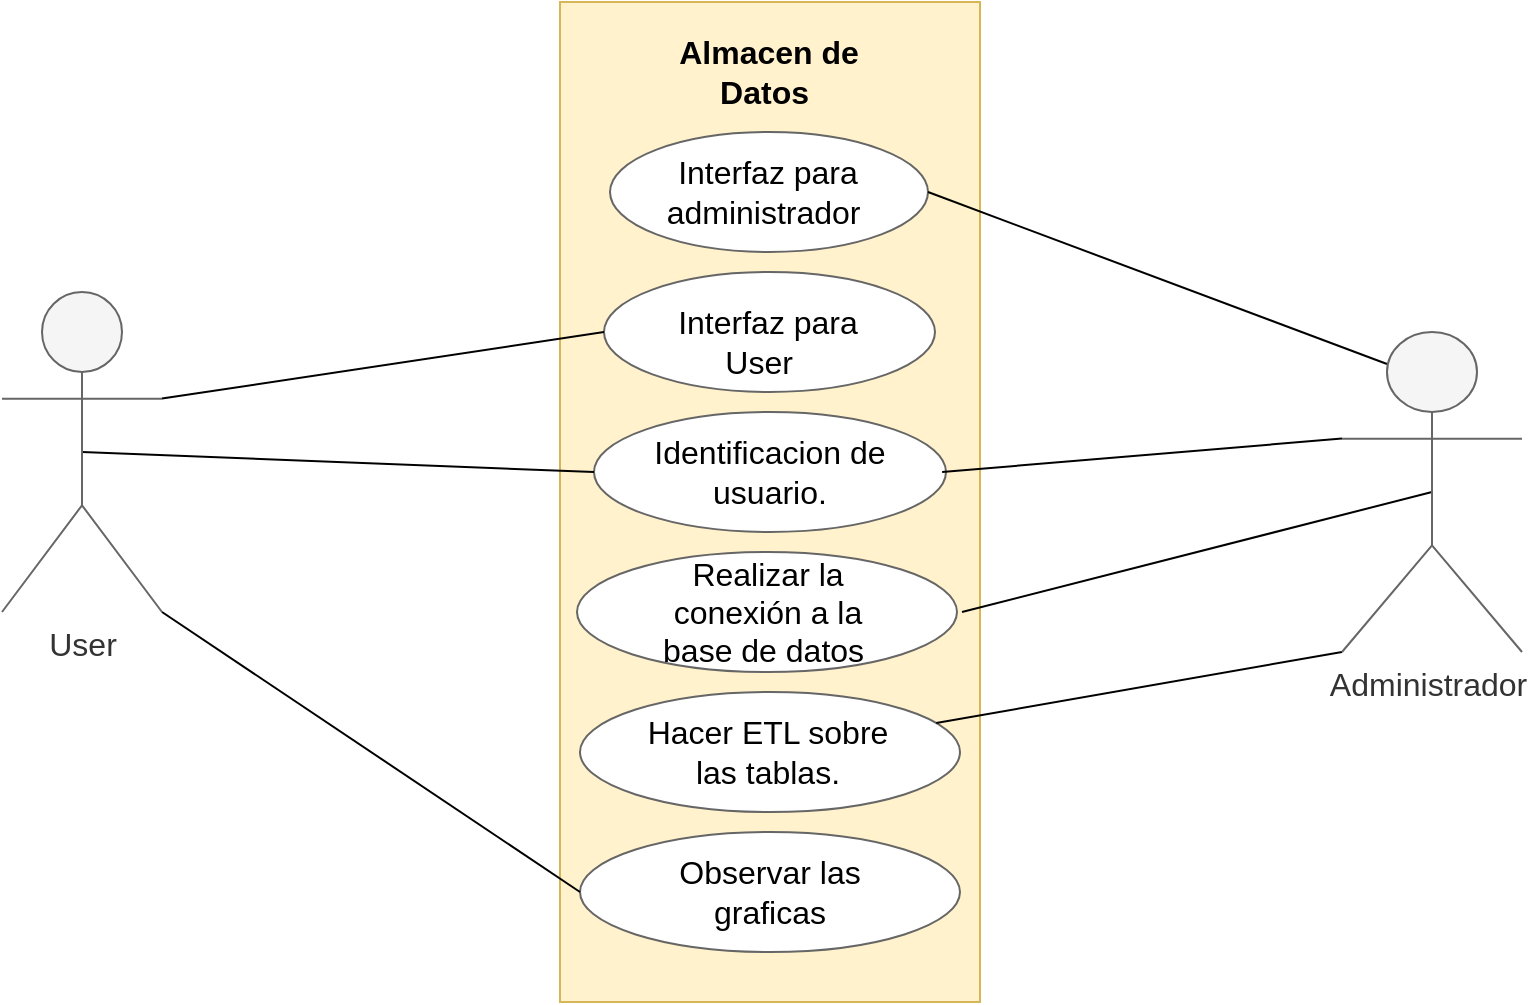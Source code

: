 <mxfile version="20.5.1" type="github">
  <diagram id="SpNy2qfJb1yPrVg7HE4s" name="Página-1">
    <mxGraphModel dx="1155" dy="653" grid="1" gridSize="10" guides="1" tooltips="1" connect="1" arrows="1" fold="1" page="1" pageScale="1" pageWidth="827" pageHeight="1169" math="0" shadow="0">
      <root>
        <mxCell id="0" />
        <mxCell id="1" parent="0" />
        <mxCell id="x6Om3b0JzxSZLcedC855-10" value="" style="rounded=0;whiteSpace=wrap;html=1;strokeColor=#d6b656;rotation=90;fillColor=#fff2cc;" vertex="1" parent="1">
          <mxGeometry x="164" y="270" width="500" height="210" as="geometry" />
        </mxCell>
        <mxCell id="x6Om3b0JzxSZLcedC855-11" value="&lt;b style=&quot;font-size: 16px;&quot;&gt;Almacen de Datos&amp;nbsp;&lt;/b&gt;" style="text;html=1;strokeColor=none;fillColor=none;align=center;verticalAlign=middle;whiteSpace=wrap;rounded=0;fontFamily=Helvetica;fontSize=16;" vertex="1" parent="1">
          <mxGeometry x="364" y="140" width="99" height="40" as="geometry" />
        </mxCell>
        <mxCell id="x6Om3b0JzxSZLcedC855-12" value="" style="ellipse;whiteSpace=wrap;html=1;strokeColor=#666666;fontFamily=Helvetica;fontSize=16;" vertex="1" parent="1">
          <mxGeometry x="334" y="190" width="159" height="60" as="geometry" />
        </mxCell>
        <mxCell id="x6Om3b0JzxSZLcedC855-13" value="Interfaz para administrador&amp;nbsp;" style="text;html=1;strokeColor=none;fillColor=none;align=center;verticalAlign=middle;whiteSpace=wrap;rounded=0;fontFamily=Helvetica;fontSize=16;" vertex="1" parent="1">
          <mxGeometry x="350" y="205" width="126" height="30" as="geometry" />
        </mxCell>
        <mxCell id="x6Om3b0JzxSZLcedC855-14" value="&lt;span style=&quot;color: rgba(0, 0, 0, 0); font-family: monospace; font-size: 0px; text-align: start;&quot;&gt;%3CmxGraphModel%3E%3Croot%3E%3CmxCell%20id%3D%220%22%2F%3E%3CmxCell%20id%3D%221%22%20parent%3D%220%22%2F%3E%3CmxCell%20id%3D%222%22%20value%3D%22Interfaz%20para%20administrador%26amp%3Bnbsp%3B%22%20style%3D%22text%3Bhtml%3D1%3BstrokeColor%3Dnone%3BfillColor%3Dnone%3Balign%3Dcenter%3BverticalAlign%3Dmiddle%3BwhiteSpace%3Dwrap%3Brounded%3D0%3BfontFamily%3DHelvetica%3BfontSize%3D16%3B%22%20vertex%3D%221%22%20parent%3D%221%22%3E%3CmxGeometry%20x%3D%22350%22%20y%3D%22205%22%20width%3D%22126%22%20height%3D%2230%22%20as%3D%22geometry%22%2F%3E%3C%2FmxCell%3E%3C%2Froot%3E%3C%2FmxGraphModel%3E&lt;/span&gt;" style="ellipse;whiteSpace=wrap;html=1;strokeColor=#666666;fontFamily=Helvetica;fontSize=16;" vertex="1" parent="1">
          <mxGeometry x="331" y="260" width="165.5" height="60" as="geometry" />
        </mxCell>
        <mxCell id="x6Om3b0JzxSZLcedC855-15" value="Interfaz para User&amp;nbsp;&amp;nbsp;" style="text;html=1;strokeColor=none;fillColor=none;align=center;verticalAlign=middle;whiteSpace=wrap;rounded=0;fontFamily=Helvetica;fontSize=16;" vertex="1" parent="1">
          <mxGeometry x="350" y="280" width="126" height="30" as="geometry" />
        </mxCell>
        <mxCell id="x6Om3b0JzxSZLcedC855-16" value="&lt;span style=&quot;color: rgba(0, 0, 0, 0); font-family: monospace; font-size: 0px; text-align: start;&quot;&gt;sfsf&lt;/span&gt;" style="ellipse;whiteSpace=wrap;html=1;strokeColor=#666666;fontFamily=Helvetica;fontSize=16;" vertex="1" parent="1">
          <mxGeometry x="326" y="330" width="176" height="60" as="geometry" />
        </mxCell>
        <mxCell id="x6Om3b0JzxSZLcedC855-17" value="Identificacion de usuario." style="text;html=1;strokeColor=none;fillColor=none;align=center;verticalAlign=middle;whiteSpace=wrap;rounded=0;fontFamily=Helvetica;fontSize=16;" vertex="1" parent="1">
          <mxGeometry x="350.75" y="345" width="126" height="30" as="geometry" />
        </mxCell>
        <mxCell id="x6Om3b0JzxSZLcedC855-18" value="&lt;span style=&quot;color: rgba(0, 0, 0, 0); font-family: monospace; font-size: 0px; text-align: start;&quot;&gt;sfsf&lt;/span&gt;" style="ellipse;whiteSpace=wrap;html=1;strokeColor=#666666;fontFamily=Helvetica;fontSize=16;" vertex="1" parent="1">
          <mxGeometry x="317.5" y="400" width="190" height="60" as="geometry" />
        </mxCell>
        <mxCell id="x6Om3b0JzxSZLcedC855-19" value="Realizar la conexión a la base de datos&amp;nbsp;" style="text;html=1;strokeColor=none;fillColor=none;align=center;verticalAlign=middle;whiteSpace=wrap;rounded=0;fontFamily=Helvetica;fontSize=16;" vertex="1" parent="1">
          <mxGeometry x="349.5" y="415" width="126" height="30" as="geometry" />
        </mxCell>
        <mxCell id="x6Om3b0JzxSZLcedC855-20" value="&lt;span style=&quot;color: rgba(0, 0, 0, 0); font-family: monospace; font-size: 0px; text-align: start;&quot;&gt;sfsf&lt;/span&gt;" style="ellipse;whiteSpace=wrap;html=1;strokeColor=#666666;fontFamily=Helvetica;fontSize=16;" vertex="1" parent="1">
          <mxGeometry x="319" y="470" width="190" height="60" as="geometry" />
        </mxCell>
        <mxCell id="x6Om3b0JzxSZLcedC855-21" value="Hacer ETL sobre las tablas." style="text;html=1;strokeColor=none;fillColor=none;align=center;verticalAlign=middle;whiteSpace=wrap;rounded=0;fontFamily=Helvetica;fontSize=16;" vertex="1" parent="1">
          <mxGeometry x="350" y="485" width="126" height="30" as="geometry" />
        </mxCell>
        <mxCell id="x6Om3b0JzxSZLcedC855-23" value="&lt;span style=&quot;color: rgba(0, 0, 0, 0); font-family: monospace; font-size: 0px; text-align: start;&quot;&gt;sfsf&lt;/span&gt;" style="ellipse;whiteSpace=wrap;html=1;strokeColor=#666666;fontFamily=Helvetica;fontSize=16;" vertex="1" parent="1">
          <mxGeometry x="319" y="540" width="190" height="60" as="geometry" />
        </mxCell>
        <mxCell id="x6Om3b0JzxSZLcedC855-24" value="Observar las graficas" style="text;html=1;strokeColor=none;fillColor=none;align=center;verticalAlign=middle;whiteSpace=wrap;rounded=0;fontFamily=Helvetica;fontSize=16;" vertex="1" parent="1">
          <mxGeometry x="351" y="555" width="126" height="30" as="geometry" />
        </mxCell>
        <mxCell id="x6Om3b0JzxSZLcedC855-26" value="" style="endArrow=none;html=1;rounded=0;fontFamily=Helvetica;fontSize=16;exitX=1;exitY=0.5;exitDx=0;exitDy=0;entryX=0.25;entryY=0.1;entryDx=0;entryDy=0;entryPerimeter=0;" edge="1" parent="1" source="x6Om3b0JzxSZLcedC855-12" target="x6Om3b0JzxSZLcedC855-35">
          <mxGeometry width="50" height="50" relative="1" as="geometry">
            <mxPoint x="502" y="220" as="sourcePoint" />
            <mxPoint x="692" y="310" as="targetPoint" />
          </mxGeometry>
        </mxCell>
        <mxCell id="x6Om3b0JzxSZLcedC855-28" value="" style="endArrow=none;html=1;rounded=0;fontFamily=Helvetica;fontSize=16;exitX=0.989;exitY=0.5;exitDx=0;exitDy=0;exitPerimeter=0;entryX=0;entryY=0.333;entryDx=0;entryDy=0;entryPerimeter=0;" edge="1" parent="1" source="x6Om3b0JzxSZLcedC855-16" target="x6Om3b0JzxSZLcedC855-35">
          <mxGeometry width="50" height="50" relative="1" as="geometry">
            <mxPoint x="510" y="360" as="sourcePoint" />
            <mxPoint x="690" y="350" as="targetPoint" />
          </mxGeometry>
        </mxCell>
        <mxCell id="x6Om3b0JzxSZLcedC855-29" value="" style="endArrow=none;html=1;rounded=0;fontFamily=Helvetica;fontSize=16;entryX=0.5;entryY=0.5;entryDx=0;entryDy=0;entryPerimeter=0;" edge="1" parent="1" target="x6Om3b0JzxSZLcedC855-35">
          <mxGeometry width="50" height="50" relative="1" as="geometry">
            <mxPoint x="510" y="430" as="sourcePoint" />
            <mxPoint x="690" y="390" as="targetPoint" />
          </mxGeometry>
        </mxCell>
        <mxCell id="x6Om3b0JzxSZLcedC855-30" value="" style="endArrow=none;html=1;rounded=0;fontFamily=Helvetica;fontSize=16;entryX=0;entryY=1;entryDx=0;entryDy=0;entryPerimeter=0;" edge="1" parent="1" source="x6Om3b0JzxSZLcedC855-20" target="x6Om3b0JzxSZLcedC855-35">
          <mxGeometry width="50" height="50" relative="1" as="geometry">
            <mxPoint x="510" y="500" as="sourcePoint" />
            <mxPoint x="690" y="430" as="targetPoint" />
          </mxGeometry>
        </mxCell>
        <mxCell id="x6Om3b0JzxSZLcedC855-31" value="" style="endArrow=none;html=1;rounded=0;fontFamily=Helvetica;fontSize=16;exitX=1;exitY=0.333;exitDx=0;exitDy=0;exitPerimeter=0;entryX=0;entryY=0.5;entryDx=0;entryDy=0;" edge="1" parent="1" source="x6Om3b0JzxSZLcedC855-34" target="x6Om3b0JzxSZLcedC855-14">
          <mxGeometry width="50" height="50" relative="1" as="geometry">
            <mxPoint x="130" y="320" as="sourcePoint" />
            <mxPoint x="320" y="290" as="targetPoint" />
          </mxGeometry>
        </mxCell>
        <mxCell id="x6Om3b0JzxSZLcedC855-32" value="" style="endArrow=none;html=1;rounded=0;fontFamily=Helvetica;fontSize=16;exitX=0.5;exitY=0.5;exitDx=0;exitDy=0;exitPerimeter=0;entryX=0;entryY=0.5;entryDx=0;entryDy=0;" edge="1" parent="1" source="x6Om3b0JzxSZLcedC855-34" target="x6Om3b0JzxSZLcedC855-16">
          <mxGeometry width="50" height="50" relative="1" as="geometry">
            <mxPoint x="130" y="350" as="sourcePoint" />
            <mxPoint x="317.5" y="360" as="targetPoint" />
          </mxGeometry>
        </mxCell>
        <mxCell id="x6Om3b0JzxSZLcedC855-34" value="User" style="shape=umlActor;verticalLabelPosition=bottom;verticalAlign=top;html=1;outlineConnect=0;strokeColor=#666666;fontFamily=Helvetica;fontSize=16;fillColor=#f5f5f5;fontColor=#333333;" vertex="1" parent="1">
          <mxGeometry x="30" y="270" width="80" height="160" as="geometry" />
        </mxCell>
        <mxCell id="x6Om3b0JzxSZLcedC855-35" value="Administrador&amp;nbsp;" style="shape=umlActor;verticalLabelPosition=bottom;verticalAlign=top;html=1;outlineConnect=0;strokeColor=#666666;fontFamily=Helvetica;fontSize=16;fillColor=#f5f5f5;fontColor=#333333;" vertex="1" parent="1">
          <mxGeometry x="700" y="290" width="90" height="160" as="geometry" />
        </mxCell>
        <mxCell id="x6Om3b0JzxSZLcedC855-36" value="" style="endArrow=none;html=1;rounded=0;fontFamily=Helvetica;fontSize=16;exitX=1;exitY=1;exitDx=0;exitDy=0;exitPerimeter=0;entryX=0;entryY=0.5;entryDx=0;entryDy=0;" edge="1" parent="1" source="x6Om3b0JzxSZLcedC855-34" target="x6Om3b0JzxSZLcedC855-23">
          <mxGeometry width="50" height="50" relative="1" as="geometry">
            <mxPoint x="63" y="565" as="sourcePoint" />
            <mxPoint x="319" y="575" as="targetPoint" />
          </mxGeometry>
        </mxCell>
      </root>
    </mxGraphModel>
  </diagram>
</mxfile>
